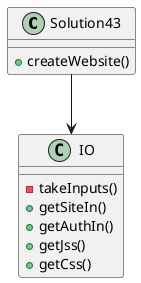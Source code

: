 @startuml
'https://plantuml.com/sequence-diagram

class Solution43{
    +createWebsite()

}
class IO{
    -takeInputs()
    +getSiteIn()
    +getAuthIn()
    +getJss()
    +getCss()

}

Solution43 --> IO
@enduml